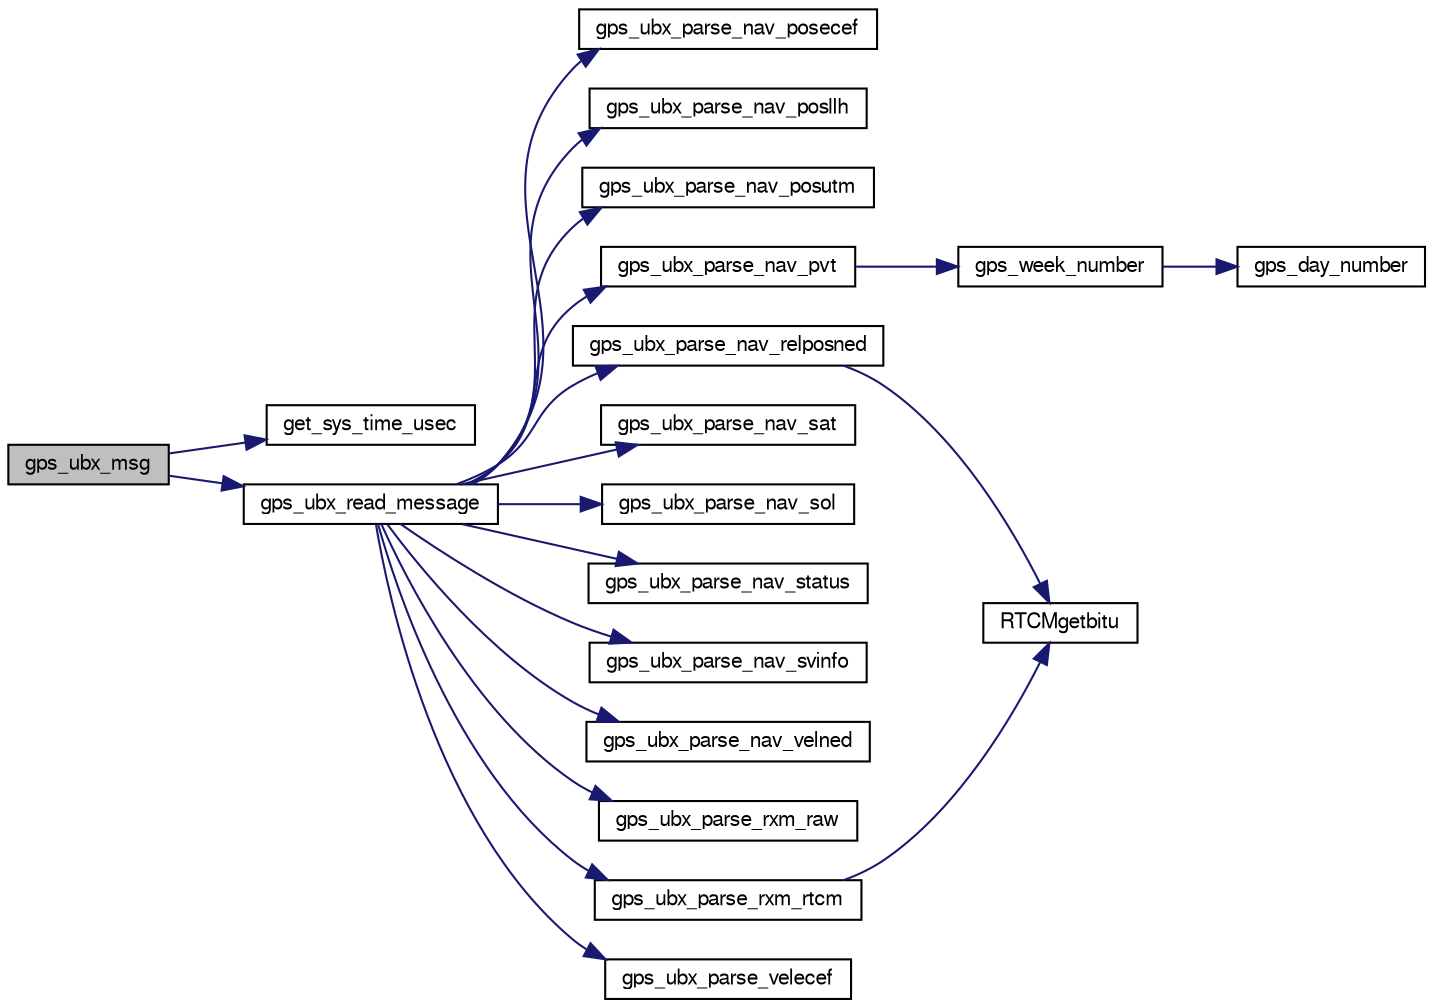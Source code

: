 digraph "gps_ubx_msg"
{
  edge [fontname="FreeSans",fontsize="10",labelfontname="FreeSans",labelfontsize="10"];
  node [fontname="FreeSans",fontsize="10",shape=record];
  rankdir="LR";
  Node1 [label="gps_ubx_msg",height=0.2,width=0.4,color="black", fillcolor="grey75", style="filled", fontcolor="black"];
  Node1 -> Node2 [color="midnightblue",fontsize="10",style="solid",fontname="FreeSans"];
  Node2 [label="get_sys_time_usec",height=0.2,width=0.4,color="black", fillcolor="white", style="filled",URL="$chibios_2mcu__periph_2sys__time__arch_8c.html#a7ddfef1f78a56c6b4c4c536b5d670bfb",tooltip="Get the time in microseconds since startup. "];
  Node1 -> Node3 [color="midnightblue",fontsize="10",style="solid",fontname="FreeSans"];
  Node3 [label="gps_ubx_read_message",height=0.2,width=0.4,color="black", fillcolor="white", style="filled",URL="$gps__ubx_8c.html#a40f87b11657c4465a6a31c8c80e2aad9"];
  Node3 -> Node4 [color="midnightblue",fontsize="10",style="solid",fontname="FreeSans"];
  Node4 [label="gps_ubx_parse_nav_posecef",height=0.2,width=0.4,color="black", fillcolor="white", style="filled",URL="$gps__ubx_8c.html#a65cdc1e3acc9dda00297512194bc9364"];
  Node3 -> Node5 [color="midnightblue",fontsize="10",style="solid",fontname="FreeSans"];
  Node5 [label="gps_ubx_parse_nav_posllh",height=0.2,width=0.4,color="black", fillcolor="white", style="filled",URL="$gps__ubx_8c.html#ae7f801d3639c8cddbee84662832bf83d"];
  Node3 -> Node6 [color="midnightblue",fontsize="10",style="solid",fontname="FreeSans"];
  Node6 [label="gps_ubx_parse_nav_posutm",height=0.2,width=0.4,color="black", fillcolor="white", style="filled",URL="$gps__ubx_8c.html#adf546f30792a21b8fe285f2f35c58d94"];
  Node3 -> Node7 [color="midnightblue",fontsize="10",style="solid",fontname="FreeSans"];
  Node7 [label="gps_ubx_parse_nav_pvt",height=0.2,width=0.4,color="black", fillcolor="white", style="filled",URL="$gps__ubx_8c.html#a838835e9377fb558daaf03719e21a85c"];
  Node7 -> Node8 [color="midnightblue",fontsize="10",style="solid",fontname="FreeSans"];
  Node8 [label="gps_week_number",height=0.2,width=0.4,color="black", fillcolor="white", style="filled",URL="$gps_8c.html#a5904be2de6c3e1e04d7789b135bc0f6b",tooltip="Number of weeks since navigation epoch (6 January 1980) "];
  Node8 -> Node9 [color="midnightblue",fontsize="10",style="solid",fontname="FreeSans"];
  Node9 [label="gps_day_number",height=0.2,width=0.4,color="black", fillcolor="white", style="filled",URL="$gps_8c.html#ad7cc952bdfa486da28aa1ec51a0940e7",tooltip="Number of days since navigation epoch (6 January 1980) "];
  Node3 -> Node10 [color="midnightblue",fontsize="10",style="solid",fontname="FreeSans"];
  Node10 [label="gps_ubx_parse_nav_relposned",height=0.2,width=0.4,color="black", fillcolor="white", style="filled",URL="$gps__ubx_8c.html#ac32e988000943747468d5fa2a5bbfe3b"];
  Node10 -> Node11 [color="midnightblue",fontsize="10",style="solid",fontname="FreeSans"];
  Node11 [label="RTCMgetbitu",height=0.2,width=0.4,color="black", fillcolor="white", style="filled",URL="$CRC24Q_8h.html#a0852ca13d7774030a7df798732e2dcb4"];
  Node3 -> Node12 [color="midnightblue",fontsize="10",style="solid",fontname="FreeSans"];
  Node12 [label="gps_ubx_parse_nav_sat",height=0.2,width=0.4,color="black", fillcolor="white", style="filled",URL="$gps__ubx_8c.html#a3d48d0919f8a3924bbb3f34c1dbd0d90"];
  Node3 -> Node13 [color="midnightblue",fontsize="10",style="solid",fontname="FreeSans"];
  Node13 [label="gps_ubx_parse_nav_sol",height=0.2,width=0.4,color="black", fillcolor="white", style="filled",URL="$gps__ubx_8c.html#aa8f16faf5f62d67157915b076ef2c37c"];
  Node3 -> Node14 [color="midnightblue",fontsize="10",style="solid",fontname="FreeSans"];
  Node14 [label="gps_ubx_parse_nav_status",height=0.2,width=0.4,color="black", fillcolor="white", style="filled",URL="$gps__ubx_8c.html#aa7fa8eb3f3142fc9fe09e7268e7fa3ac"];
  Node3 -> Node15 [color="midnightblue",fontsize="10",style="solid",fontname="FreeSans"];
  Node15 [label="gps_ubx_parse_nav_svinfo",height=0.2,width=0.4,color="black", fillcolor="white", style="filled",URL="$gps__ubx_8c.html#a3c75aca3502144963097a6e0bd0afe26"];
  Node3 -> Node16 [color="midnightblue",fontsize="10",style="solid",fontname="FreeSans"];
  Node16 [label="gps_ubx_parse_nav_velned",height=0.2,width=0.4,color="black", fillcolor="white", style="filled",URL="$gps__ubx_8c.html#ab8a1ae369ce7cf86237a481e4ac496ca"];
  Node3 -> Node17 [color="midnightblue",fontsize="10",style="solid",fontname="FreeSans"];
  Node17 [label="gps_ubx_parse_rxm_raw",height=0.2,width=0.4,color="black", fillcolor="white", style="filled",URL="$gps__ubx_8c.html#ad8bf41737e9c4e26b7b148be46c5498e"];
  Node3 -> Node18 [color="midnightblue",fontsize="10",style="solid",fontname="FreeSans"];
  Node18 [label="gps_ubx_parse_rxm_rtcm",height=0.2,width=0.4,color="black", fillcolor="white", style="filled",URL="$gps__ubx_8c.html#aef0e8729e0aa47e760002c83241a5dc5"];
  Node18 -> Node11 [color="midnightblue",fontsize="10",style="solid",fontname="FreeSans"];
  Node3 -> Node19 [color="midnightblue",fontsize="10",style="solid",fontname="FreeSans"];
  Node19 [label="gps_ubx_parse_velecef",height=0.2,width=0.4,color="black", fillcolor="white", style="filled",URL="$gps__ubx_8c.html#aaa1f0a2d7c13eea99ac62741324fd490"];
}
